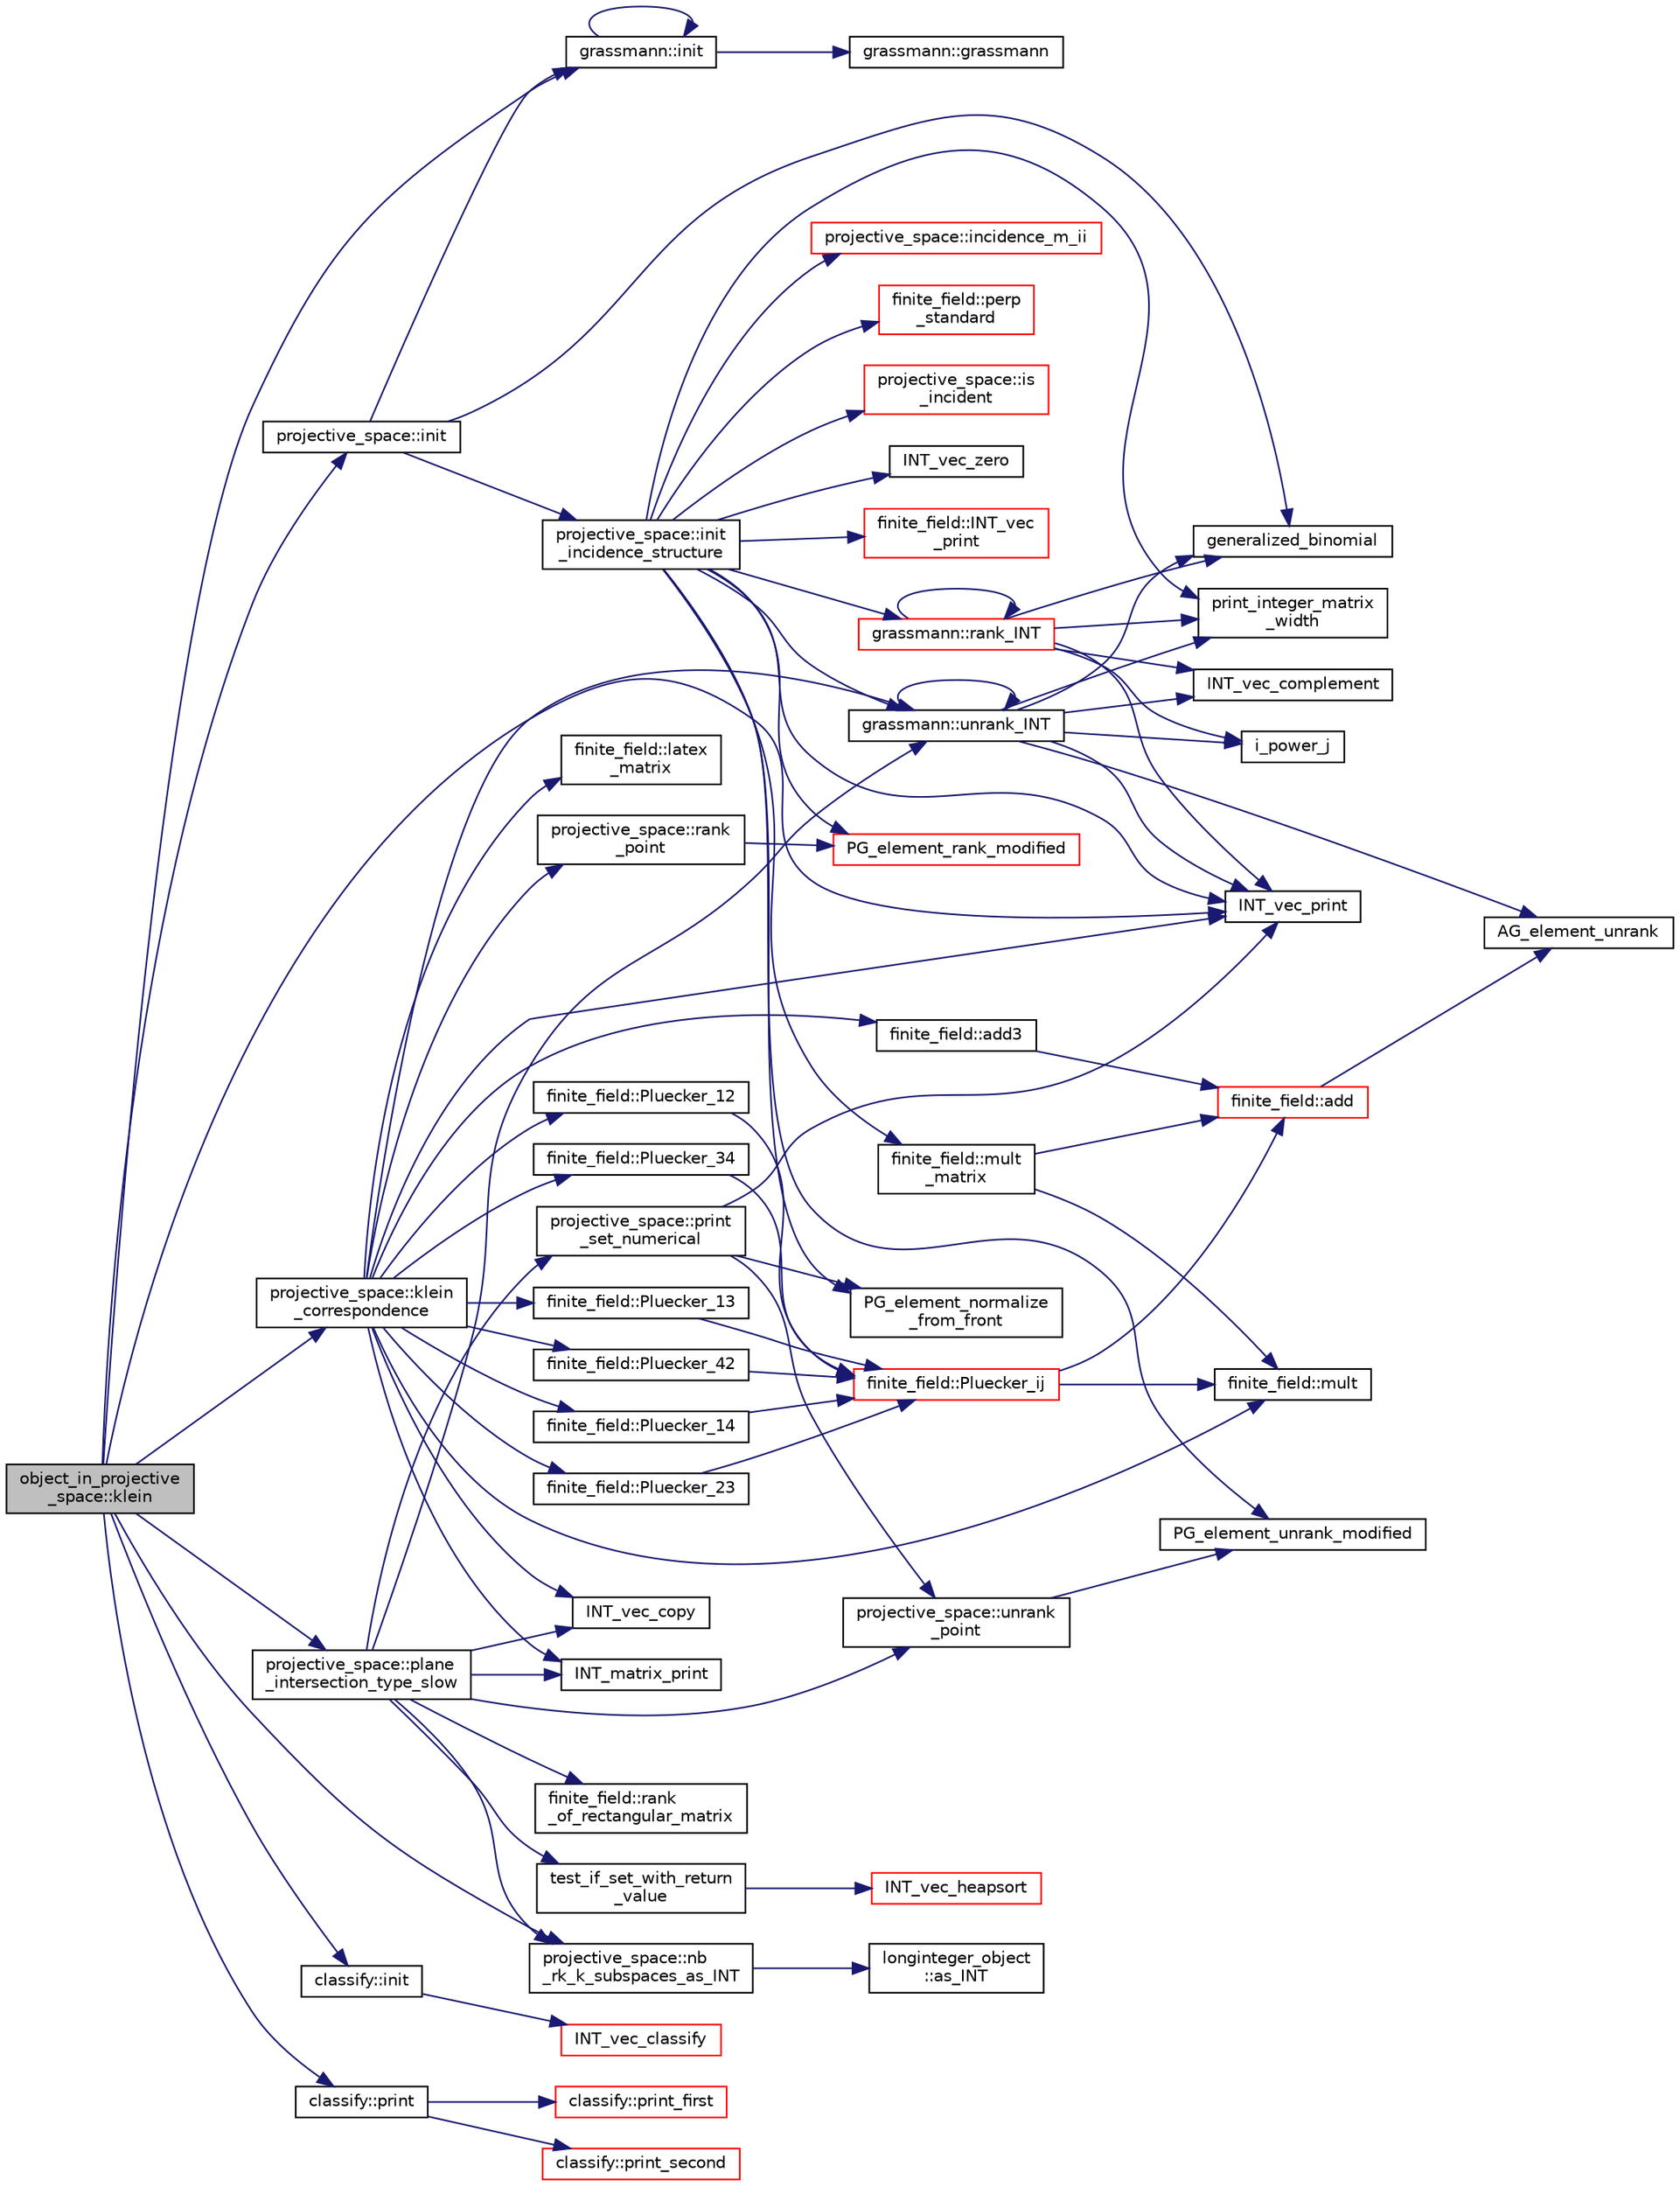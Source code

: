 digraph "object_in_projective_space::klein"
{
  edge [fontname="Helvetica",fontsize="10",labelfontname="Helvetica",labelfontsize="10"];
  node [fontname="Helvetica",fontsize="10",shape=record];
  rankdir="LR";
  Node92 [label="object_in_projective\l_space::klein",height=0.2,width=0.4,color="black", fillcolor="grey75", style="filled", fontcolor="black"];
  Node92 -> Node93 [color="midnightblue",fontsize="10",style="solid",fontname="Helvetica"];
  Node93 [label="projective_space::init",height=0.2,width=0.4,color="black", fillcolor="white", style="filled",URL="$d2/d17/classprojective__space.html#a8a1efa40df92744519365f82e4740dab"];
  Node93 -> Node94 [color="midnightblue",fontsize="10",style="solid",fontname="Helvetica"];
  Node94 [label="grassmann::init",height=0.2,width=0.4,color="black", fillcolor="white", style="filled",URL="$df/d02/classgrassmann.html#a2e8cf7b9f203254493d7c2607c17d498"];
  Node94 -> Node95 [color="midnightblue",fontsize="10",style="solid",fontname="Helvetica"];
  Node95 [label="grassmann::grassmann",height=0.2,width=0.4,color="black", fillcolor="white", style="filled",URL="$df/d02/classgrassmann.html#a252a85d3b74eb4fbd5771f4152a5f272"];
  Node94 -> Node94 [color="midnightblue",fontsize="10",style="solid",fontname="Helvetica"];
  Node93 -> Node96 [color="midnightblue",fontsize="10",style="solid",fontname="Helvetica"];
  Node96 [label="generalized_binomial",height=0.2,width=0.4,color="black", fillcolor="white", style="filled",URL="$d2/d7c/combinatorics_8_c.html#a24762dc22e45175d18ec1ec1d2556ae8"];
  Node93 -> Node97 [color="midnightblue",fontsize="10",style="solid",fontname="Helvetica"];
  Node97 [label="projective_space::init\l_incidence_structure",height=0.2,width=0.4,color="black", fillcolor="white", style="filled",URL="$d2/d17/classprojective__space.html#a1e59490325e045cc52674a3706780aed"];
  Node97 -> Node98 [color="midnightblue",fontsize="10",style="solid",fontname="Helvetica"];
  Node98 [label="INT_vec_zero",height=0.2,width=0.4,color="black", fillcolor="white", style="filled",URL="$df/dbf/sajeeb_8_c.html#aa8c9c7977203577026080f546fe4980f"];
  Node97 -> Node99 [color="midnightblue",fontsize="10",style="solid",fontname="Helvetica"];
  Node99 [label="PG_element_unrank_modified",height=0.2,width=0.4,color="black", fillcolor="white", style="filled",URL="$d4/d67/geometry_8h.html#a83ae9b605d496f6a90345303f6efae64"];
  Node97 -> Node100 [color="midnightblue",fontsize="10",style="solid",fontname="Helvetica"];
  Node100 [label="INT_vec_print",height=0.2,width=0.4,color="black", fillcolor="white", style="filled",URL="$df/dbf/sajeeb_8_c.html#a79a5901af0b47dd0d694109543c027fe"];
  Node97 -> Node101 [color="midnightblue",fontsize="10",style="solid",fontname="Helvetica"];
  Node101 [label="finite_field::INT_vec\l_print",height=0.2,width=0.4,color="red", fillcolor="white", style="filled",URL="$df/d5a/classfinite__field.html#a9c33a61dedc197e37b014b6f8dc07f06"];
  Node97 -> Node105 [color="midnightblue",fontsize="10",style="solid",fontname="Helvetica"];
  Node105 [label="PG_element_normalize\l_from_front",height=0.2,width=0.4,color="black", fillcolor="white", style="filled",URL="$d4/d67/geometry_8h.html#af675caf5f9975573455c8d93cb56bf95"];
  Node97 -> Node106 [color="midnightblue",fontsize="10",style="solid",fontname="Helvetica"];
  Node106 [label="grassmann::unrank_INT",height=0.2,width=0.4,color="black", fillcolor="white", style="filled",URL="$df/d02/classgrassmann.html#a32079405b95a6da2ba1420567d762d64"];
  Node106 -> Node96 [color="midnightblue",fontsize="10",style="solid",fontname="Helvetica"];
  Node106 -> Node107 [color="midnightblue",fontsize="10",style="solid",fontname="Helvetica"];
  Node107 [label="i_power_j",height=0.2,width=0.4,color="black", fillcolor="white", style="filled",URL="$de/dc5/algebra__and__number__theory_8h.html#a39b321523e8957d701618bb5cac542b5"];
  Node106 -> Node108 [color="midnightblue",fontsize="10",style="solid",fontname="Helvetica"];
  Node108 [label="AG_element_unrank",height=0.2,width=0.4,color="black", fillcolor="white", style="filled",URL="$d4/d67/geometry_8h.html#a4a33b86c87b2879b97cfa1327abe2885"];
  Node106 -> Node100 [color="midnightblue",fontsize="10",style="solid",fontname="Helvetica"];
  Node106 -> Node106 [color="midnightblue",fontsize="10",style="solid",fontname="Helvetica"];
  Node106 -> Node109 [color="midnightblue",fontsize="10",style="solid",fontname="Helvetica"];
  Node109 [label="INT_vec_complement",height=0.2,width=0.4,color="black", fillcolor="white", style="filled",URL="$d5/db4/io__and__os_8h.html#a2a0a724647575fcd3090c763985eb81a"];
  Node106 -> Node110 [color="midnightblue",fontsize="10",style="solid",fontname="Helvetica"];
  Node110 [label="print_integer_matrix\l_width",height=0.2,width=0.4,color="black", fillcolor="white", style="filled",URL="$d5/db4/io__and__os_8h.html#aa78f3e73fc2179251bd15adbcc31573f"];
  Node97 -> Node110 [color="midnightblue",fontsize="10",style="solid",fontname="Helvetica"];
  Node97 -> Node111 [color="midnightblue",fontsize="10",style="solid",fontname="Helvetica"];
  Node111 [label="grassmann::rank_INT",height=0.2,width=0.4,color="red", fillcolor="white", style="filled",URL="$df/d02/classgrassmann.html#a1fa95ce7ecebd48b04c7a0dc75491184"];
  Node111 -> Node110 [color="midnightblue",fontsize="10",style="solid",fontname="Helvetica"];
  Node111 -> Node100 [color="midnightblue",fontsize="10",style="solid",fontname="Helvetica"];
  Node111 -> Node109 [color="midnightblue",fontsize="10",style="solid",fontname="Helvetica"];
  Node111 -> Node107 [color="midnightblue",fontsize="10",style="solid",fontname="Helvetica"];
  Node111 -> Node96 [color="midnightblue",fontsize="10",style="solid",fontname="Helvetica"];
  Node111 -> Node111 [color="midnightblue",fontsize="10",style="solid",fontname="Helvetica"];
  Node97 -> Node114 [color="midnightblue",fontsize="10",style="solid",fontname="Helvetica"];
  Node114 [label="finite_field::mult\l_matrix",height=0.2,width=0.4,color="black", fillcolor="white", style="filled",URL="$df/d5a/classfinite__field.html#a48517f15dfd7b21c37e0975855f1ada2"];
  Node114 -> Node115 [color="midnightblue",fontsize="10",style="solid",fontname="Helvetica"];
  Node115 [label="finite_field::add",height=0.2,width=0.4,color="red", fillcolor="white", style="filled",URL="$df/d5a/classfinite__field.html#a8f12328a27500f3c7be0c849ebbc9d14"];
  Node115 -> Node108 [color="midnightblue",fontsize="10",style="solid",fontname="Helvetica"];
  Node114 -> Node116 [color="midnightblue",fontsize="10",style="solid",fontname="Helvetica"];
  Node116 [label="finite_field::mult",height=0.2,width=0.4,color="black", fillcolor="white", style="filled",URL="$df/d5a/classfinite__field.html#a24fb5917aa6d4d656fd855b7f44a13b0"];
  Node97 -> Node117 [color="midnightblue",fontsize="10",style="solid",fontname="Helvetica"];
  Node117 [label="PG_element_rank_modified",height=0.2,width=0.4,color="red", fillcolor="white", style="filled",URL="$d4/d67/geometry_8h.html#a9cd1a8bf5b88a038e33862f6c2c3dd36"];
  Node97 -> Node119 [color="midnightblue",fontsize="10",style="solid",fontname="Helvetica"];
  Node119 [label="projective_space::incidence_m_ii",height=0.2,width=0.4,color="red", fillcolor="white", style="filled",URL="$d2/d17/classprojective__space.html#adafef534cb822f51289101e7d465ede2"];
  Node97 -> Node121 [color="midnightblue",fontsize="10",style="solid",fontname="Helvetica"];
  Node121 [label="finite_field::perp\l_standard",height=0.2,width=0.4,color="red", fillcolor="white", style="filled",URL="$df/d5a/classfinite__field.html#a2f5bc92908aea624a8d9179d2a9ba057"];
  Node97 -> Node126 [color="midnightblue",fontsize="10",style="solid",fontname="Helvetica"];
  Node126 [label="projective_space::is\l_incident",height=0.2,width=0.4,color="red", fillcolor="white", style="filled",URL="$d2/d17/classprojective__space.html#a225780a9f3d266bc425b3be0cf5bc0ff"];
  Node92 -> Node128 [color="midnightblue",fontsize="10",style="solid",fontname="Helvetica"];
  Node128 [label="projective_space::klein\l_correspondence",height=0.2,width=0.4,color="black", fillcolor="white", style="filled",URL="$d2/d17/classprojective__space.html#a2712ead7fd87ca75ac227a8ade786508"];
  Node128 -> Node106 [color="midnightblue",fontsize="10",style="solid",fontname="Helvetica"];
  Node128 -> Node129 [color="midnightblue",fontsize="10",style="solid",fontname="Helvetica"];
  Node129 [label="finite_field::latex\l_matrix",height=0.2,width=0.4,color="black", fillcolor="white", style="filled",URL="$df/d5a/classfinite__field.html#a880ac4f2543d10420ee5f85b1eaf88d7"];
  Node128 -> Node123 [color="midnightblue",fontsize="10",style="solid",fontname="Helvetica"];
  Node123 [label="INT_vec_copy",height=0.2,width=0.4,color="black", fillcolor="white", style="filled",URL="$df/dbf/sajeeb_8_c.html#ac2d875e27e009af6ec04d17254d11075"];
  Node128 -> Node124 [color="midnightblue",fontsize="10",style="solid",fontname="Helvetica"];
  Node124 [label="INT_matrix_print",height=0.2,width=0.4,color="black", fillcolor="white", style="filled",URL="$d5/db4/io__and__os_8h.html#afd4180a24bef3a2b584668a4eaf607ff"];
  Node128 -> Node130 [color="midnightblue",fontsize="10",style="solid",fontname="Helvetica"];
  Node130 [label="finite_field::Pluecker_12",height=0.2,width=0.4,color="black", fillcolor="white", style="filled",URL="$df/d5a/classfinite__field.html#afd38a1b711e67996540c3a2ce60bef51"];
  Node130 -> Node131 [color="midnightblue",fontsize="10",style="solid",fontname="Helvetica"];
  Node131 [label="finite_field::Pluecker_ij",height=0.2,width=0.4,color="red", fillcolor="white", style="filled",URL="$df/d5a/classfinite__field.html#aeb4e6aa82e386465c546cf9514247fac"];
  Node131 -> Node115 [color="midnightblue",fontsize="10",style="solid",fontname="Helvetica"];
  Node131 -> Node116 [color="midnightblue",fontsize="10",style="solid",fontname="Helvetica"];
  Node128 -> Node133 [color="midnightblue",fontsize="10",style="solid",fontname="Helvetica"];
  Node133 [label="finite_field::Pluecker_34",height=0.2,width=0.4,color="black", fillcolor="white", style="filled",URL="$df/d5a/classfinite__field.html#ae1e05639dec98f431455e2f72072e798"];
  Node133 -> Node131 [color="midnightblue",fontsize="10",style="solid",fontname="Helvetica"];
  Node128 -> Node134 [color="midnightblue",fontsize="10",style="solid",fontname="Helvetica"];
  Node134 [label="finite_field::Pluecker_13",height=0.2,width=0.4,color="black", fillcolor="white", style="filled",URL="$df/d5a/classfinite__field.html#ac315ae04812702f13596c5494f018cb2"];
  Node134 -> Node131 [color="midnightblue",fontsize="10",style="solid",fontname="Helvetica"];
  Node128 -> Node135 [color="midnightblue",fontsize="10",style="solid",fontname="Helvetica"];
  Node135 [label="finite_field::Pluecker_42",height=0.2,width=0.4,color="black", fillcolor="white", style="filled",URL="$df/d5a/classfinite__field.html#a2b0513788b5ca050dac981030fb21c26"];
  Node135 -> Node131 [color="midnightblue",fontsize="10",style="solid",fontname="Helvetica"];
  Node128 -> Node136 [color="midnightblue",fontsize="10",style="solid",fontname="Helvetica"];
  Node136 [label="finite_field::Pluecker_14",height=0.2,width=0.4,color="black", fillcolor="white", style="filled",URL="$df/d5a/classfinite__field.html#a1e1ada67ca15c73f8ad629617ce95aa2"];
  Node136 -> Node131 [color="midnightblue",fontsize="10",style="solid",fontname="Helvetica"];
  Node128 -> Node137 [color="midnightblue",fontsize="10",style="solid",fontname="Helvetica"];
  Node137 [label="finite_field::Pluecker_23",height=0.2,width=0.4,color="black", fillcolor="white", style="filled",URL="$df/d5a/classfinite__field.html#a2e2db3bec375a4aff6fc4b04bd9df932"];
  Node137 -> Node131 [color="midnightblue",fontsize="10",style="solid",fontname="Helvetica"];
  Node128 -> Node100 [color="midnightblue",fontsize="10",style="solid",fontname="Helvetica"];
  Node128 -> Node116 [color="midnightblue",fontsize="10",style="solid",fontname="Helvetica"];
  Node128 -> Node138 [color="midnightblue",fontsize="10",style="solid",fontname="Helvetica"];
  Node138 [label="finite_field::add3",height=0.2,width=0.4,color="black", fillcolor="white", style="filled",URL="$df/d5a/classfinite__field.html#aa3c53790ee7232f154fa43ebc46fb1f7"];
  Node138 -> Node115 [color="midnightblue",fontsize="10",style="solid",fontname="Helvetica"];
  Node128 -> Node139 [color="midnightblue",fontsize="10",style="solid",fontname="Helvetica"];
  Node139 [label="projective_space::rank\l_point",height=0.2,width=0.4,color="black", fillcolor="white", style="filled",URL="$d2/d17/classprojective__space.html#ae99e357b4a0ada3d5dcd07e13e65326a"];
  Node139 -> Node117 [color="midnightblue",fontsize="10",style="solid",fontname="Helvetica"];
  Node92 -> Node140 [color="midnightblue",fontsize="10",style="solid",fontname="Helvetica"];
  Node140 [label="projective_space::nb\l_rk_k_subspaces_as_INT",height=0.2,width=0.4,color="black", fillcolor="white", style="filled",URL="$d2/d17/classprojective__space.html#a204d5a7b13f58e7a9e0f6a1f33c81c2d"];
  Node140 -> Node141 [color="midnightblue",fontsize="10",style="solid",fontname="Helvetica"];
  Node141 [label="longinteger_object\l::as_INT",height=0.2,width=0.4,color="black", fillcolor="white", style="filled",URL="$dd/d7e/classlonginteger__object.html#afb992d4679a6741acc63c8bcba27971e"];
  Node92 -> Node94 [color="midnightblue",fontsize="10",style="solid",fontname="Helvetica"];
  Node92 -> Node142 [color="midnightblue",fontsize="10",style="solid",fontname="Helvetica"];
  Node142 [label="projective_space::plane\l_intersection_type_slow",height=0.2,width=0.4,color="black", fillcolor="white", style="filled",URL="$d2/d17/classprojective__space.html#aaa6ad6d1120268b5abd1ac2c01150b76"];
  Node142 -> Node143 [color="midnightblue",fontsize="10",style="solid",fontname="Helvetica"];
  Node143 [label="projective_space::print\l_set_numerical",height=0.2,width=0.4,color="black", fillcolor="white", style="filled",URL="$d2/d17/classprojective__space.html#ac6ee25b30e3fbe635750d0f0924e0bba"];
  Node143 -> Node144 [color="midnightblue",fontsize="10",style="solid",fontname="Helvetica"];
  Node144 [label="projective_space::unrank\l_point",height=0.2,width=0.4,color="black", fillcolor="white", style="filled",URL="$d2/d17/classprojective__space.html#a3cb7917af4c5f1590b660d4bf907e0fa"];
  Node144 -> Node99 [color="midnightblue",fontsize="10",style="solid",fontname="Helvetica"];
  Node143 -> Node100 [color="midnightblue",fontsize="10",style="solid",fontname="Helvetica"];
  Node143 -> Node105 [color="midnightblue",fontsize="10",style="solid",fontname="Helvetica"];
  Node142 -> Node145 [color="midnightblue",fontsize="10",style="solid",fontname="Helvetica"];
  Node145 [label="test_if_set_with_return\l_value",height=0.2,width=0.4,color="black", fillcolor="white", style="filled",URL="$d5/de2/foundations_2data__structures_2data__structures_8h.html#ac8840ecabde4103e50ef1a7a8245d913"];
  Node145 -> Node146 [color="midnightblue",fontsize="10",style="solid",fontname="Helvetica"];
  Node146 [label="INT_vec_heapsort",height=0.2,width=0.4,color="red", fillcolor="white", style="filled",URL="$d4/dd7/sorting_8_c.html#a3590ad9987f801fbfc94634300182f39"];
  Node142 -> Node140 [color="midnightblue",fontsize="10",style="solid",fontname="Helvetica"];
  Node142 -> Node144 [color="midnightblue",fontsize="10",style="solid",fontname="Helvetica"];
  Node142 -> Node124 [color="midnightblue",fontsize="10",style="solid",fontname="Helvetica"];
  Node142 -> Node106 [color="midnightblue",fontsize="10",style="solid",fontname="Helvetica"];
  Node142 -> Node123 [color="midnightblue",fontsize="10",style="solid",fontname="Helvetica"];
  Node142 -> Node150 [color="midnightblue",fontsize="10",style="solid",fontname="Helvetica"];
  Node150 [label="finite_field::rank\l_of_rectangular_matrix",height=0.2,width=0.4,color="black", fillcolor="white", style="filled",URL="$df/d5a/classfinite__field.html#ac1ef22ecdf3984cfd4b652ee48eeb455"];
  Node92 -> Node151 [color="midnightblue",fontsize="10",style="solid",fontname="Helvetica"];
  Node151 [label="classify::init",height=0.2,width=0.4,color="black", fillcolor="white", style="filled",URL="$d9/d43/classclassify.html#afc24c64267d646d1f83ea39a7c66bde3"];
  Node151 -> Node152 [color="midnightblue",fontsize="10",style="solid",fontname="Helvetica"];
  Node152 [label="INT_vec_classify",height=0.2,width=0.4,color="red", fillcolor="white", style="filled",URL="$d5/de2/foundations_2data__structures_2data__structures_8h.html#ad4176bee048e4f036f8b9d6dd986e0f9"];
  Node92 -> Node163 [color="midnightblue",fontsize="10",style="solid",fontname="Helvetica"];
  Node163 [label="classify::print",height=0.2,width=0.4,color="black", fillcolor="white", style="filled",URL="$d9/d43/classclassify.html#a56d1941250d46f68a41566aac4331bc1"];
  Node163 -> Node164 [color="midnightblue",fontsize="10",style="solid",fontname="Helvetica"];
  Node164 [label="classify::print_second",height=0.2,width=0.4,color="red", fillcolor="white", style="filled",URL="$d9/d43/classclassify.html#aec34d8d2847195bb8439d726211fee00"];
  Node163 -> Node167 [color="midnightblue",fontsize="10",style="solid",fontname="Helvetica"];
  Node167 [label="classify::print_first",height=0.2,width=0.4,color="red", fillcolor="white", style="filled",URL="$d9/d43/classclassify.html#aaedd26ac3ddbd0099743eb4b47a8949e"];
  Node92 -> Node100 [color="midnightblue",fontsize="10",style="solid",fontname="Helvetica"];
}
